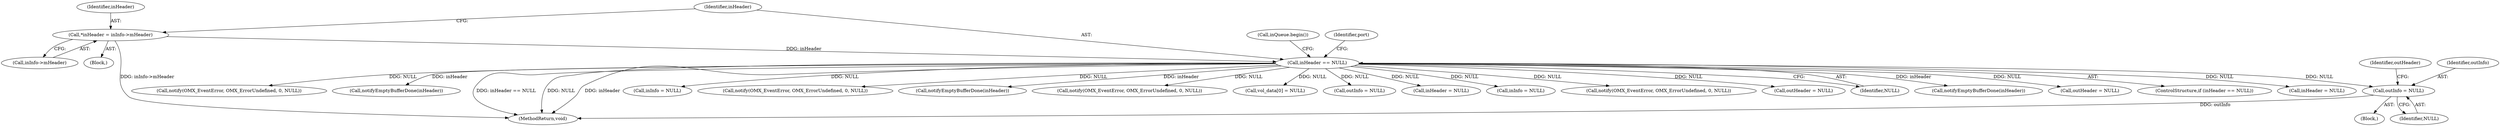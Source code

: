 digraph "0_Android_d2f47191538837e796e2b10c1ff7e1ee35f6e0ab@pointer" {
"1000229" [label="(Call,outInfo = NULL)"];
"1000142" [label="(Call,inHeader == NULL)"];
"1000136" [label="(Call,*inHeader = inInfo->mHeader)"];
"1000137" [label="(Identifier,inHeader)"];
"1000234" [label="(Call,outHeader = NULL)"];
"1000141" [label="(ControlStructure,if (inHeader == NULL))"];
"1000147" [label="(Call,inQueue.begin())"];
"1000589" [label="(Call,inHeader = NULL)"];
"1000156" [label="(Identifier,port)"];
"1000129" [label="(Block,)"];
"1000329" [label="(Call,notify(OMX_EventError, OMX_ErrorUndefined, 0, NULL))"];
"1000383" [label="(Call,notifyEmptyBufferDone(inHeader))"];
"1000233" [label="(Identifier,outHeader)"];
"1000229" [label="(Call,outInfo = NULL)"];
"1000640" [label="(MethodReturn,void)"];
"1000380" [label="(Call,inInfo = NULL)"];
"1000192" [label="(Block,)"];
"1000492" [label="(Call,notify(OMX_EventError, OMX_ErrorUndefined, 0, NULL))"];
"1000231" [label="(Identifier,NULL)"];
"1000182" [label="(Call,notifyEmptyBufferDone(inHeader))"];
"1000143" [label="(Identifier,inHeader)"];
"1000136" [label="(Call,*inHeader = inInfo->mHeader)"];
"1000520" [label="(Call,notify(OMX_EventError, OMX_ErrorUndefined, 0, NULL))"];
"1000278" [label="(Call,vol_data[0] = NULL)"];
"1000630" [label="(Call,outInfo = NULL)"];
"1000138" [label="(Call,inInfo->mHeader)"];
"1000385" [label="(Call,inHeader = NULL)"];
"1000584" [label="(Call,inInfo = NULL)"];
"1000230" [label="(Identifier,outInfo)"];
"1000348" [label="(Call,notify(OMX_EventError, OMX_ErrorUndefined, 0, NULL))"];
"1000142" [label="(Call,inHeader == NULL)"];
"1000635" [label="(Call,outHeader = NULL)"];
"1000144" [label="(Identifier,NULL)"];
"1000587" [label="(Call,notifyEmptyBufferDone(inHeader))"];
"1000229" -> "1000192"  [label="AST: "];
"1000229" -> "1000231"  [label="CFG: "];
"1000230" -> "1000229"  [label="AST: "];
"1000231" -> "1000229"  [label="AST: "];
"1000233" -> "1000229"  [label="CFG: "];
"1000229" -> "1000640"  [label="DDG: outInfo"];
"1000142" -> "1000229"  [label="DDG: NULL"];
"1000142" -> "1000141"  [label="AST: "];
"1000142" -> "1000144"  [label="CFG: "];
"1000143" -> "1000142"  [label="AST: "];
"1000144" -> "1000142"  [label="AST: "];
"1000147" -> "1000142"  [label="CFG: "];
"1000156" -> "1000142"  [label="CFG: "];
"1000142" -> "1000640"  [label="DDG: inHeader == NULL"];
"1000142" -> "1000640"  [label="DDG: NULL"];
"1000142" -> "1000640"  [label="DDG: inHeader"];
"1000136" -> "1000142"  [label="DDG: inHeader"];
"1000142" -> "1000182"  [label="DDG: inHeader"];
"1000142" -> "1000234"  [label="DDG: NULL"];
"1000142" -> "1000278"  [label="DDG: NULL"];
"1000142" -> "1000329"  [label="DDG: NULL"];
"1000142" -> "1000348"  [label="DDG: NULL"];
"1000142" -> "1000380"  [label="DDG: NULL"];
"1000142" -> "1000383"  [label="DDG: inHeader"];
"1000142" -> "1000385"  [label="DDG: NULL"];
"1000142" -> "1000492"  [label="DDG: NULL"];
"1000142" -> "1000520"  [label="DDG: NULL"];
"1000142" -> "1000584"  [label="DDG: NULL"];
"1000142" -> "1000587"  [label="DDG: inHeader"];
"1000142" -> "1000589"  [label="DDG: NULL"];
"1000142" -> "1000630"  [label="DDG: NULL"];
"1000142" -> "1000635"  [label="DDG: NULL"];
"1000136" -> "1000129"  [label="AST: "];
"1000136" -> "1000138"  [label="CFG: "];
"1000137" -> "1000136"  [label="AST: "];
"1000138" -> "1000136"  [label="AST: "];
"1000143" -> "1000136"  [label="CFG: "];
"1000136" -> "1000640"  [label="DDG: inInfo->mHeader"];
}
